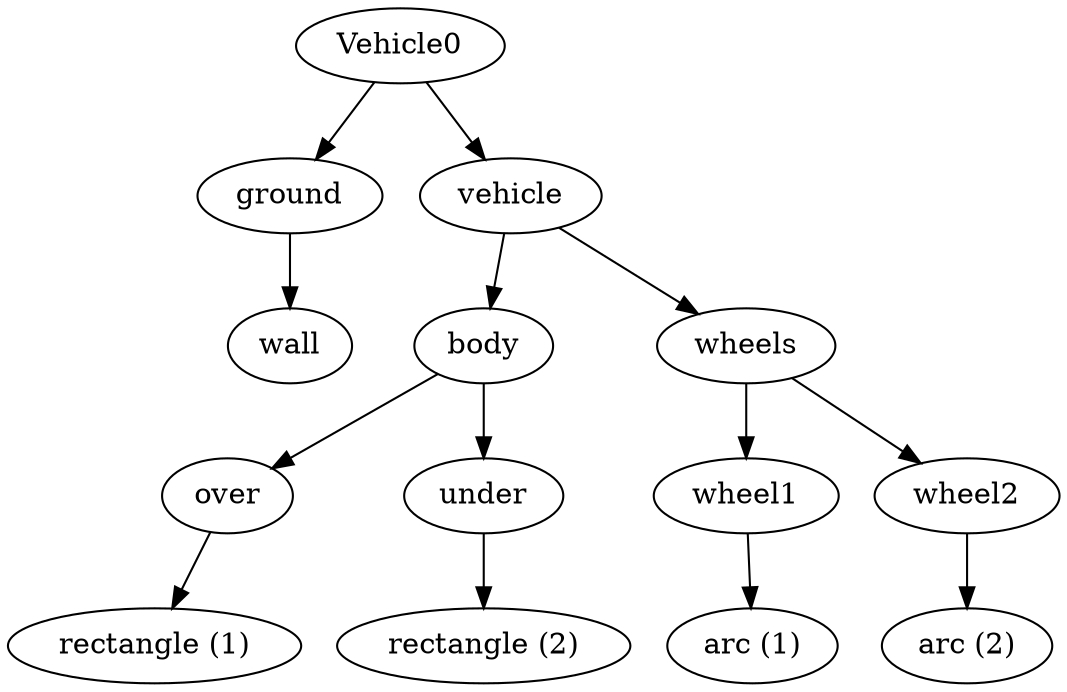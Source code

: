 digraph G {
"Vehicle0" -> "ground";
"ground" -> "wall";
"Vehicle0" -> "vehicle";
"vehicle" -> "body";
"body" -> "over";
"over" -> "rectangle (1)";
"body" -> "under";
"under" -> "rectangle (2)";
"vehicle" -> "wheels";
"wheels" -> "wheel1";
"wheel1" -> "arc (1)";
"wheels" -> "wheel2";
"wheel2" -> "arc (2)";
}
